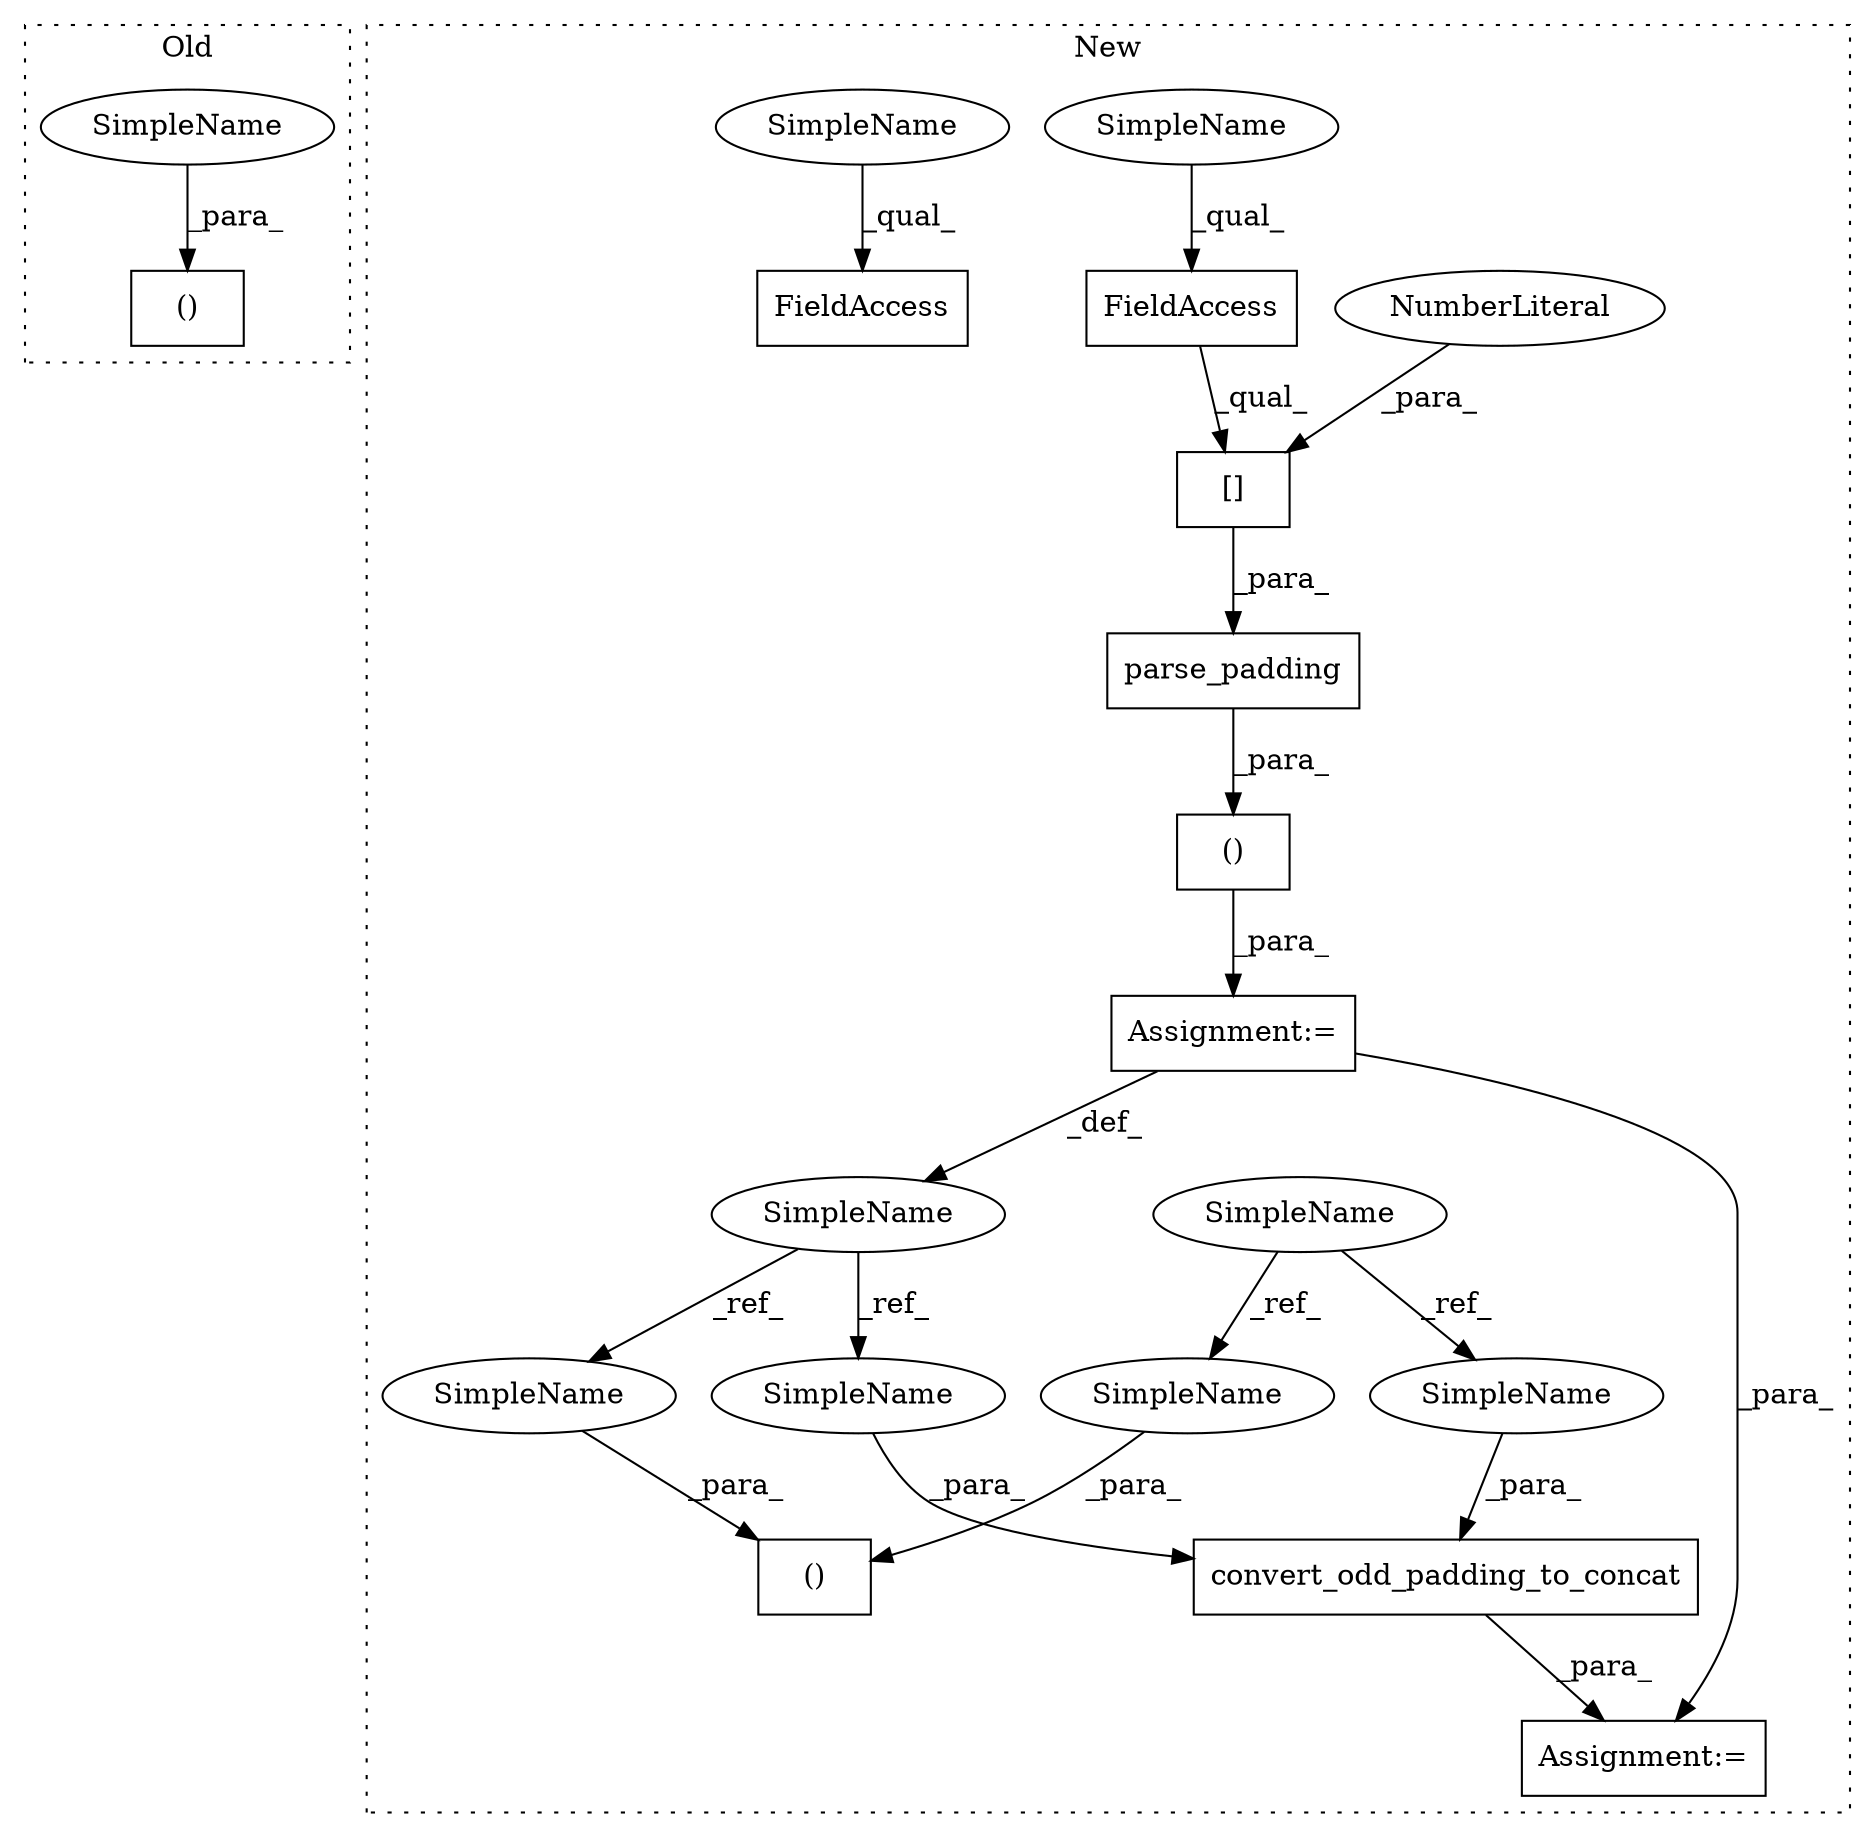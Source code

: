 digraph G {
subgraph cluster0 {
1 [label="()" a="106" s="1687" l="21" shape="box"];
20 [label="SimpleName" a="42" s="1687" l="1" shape="ellipse"];
label = "Old";
style="dotted";
}
subgraph cluster1 {
2 [label="convert_odd_padding_to_concat" a="32" s="1875,1915" l="30,1" shape="box"];
3 [label="()" a="106" s="1688" l="151" shape="box"];
4 [label="parse_padding" a="32" s="1688,1756" l="14,1" shape="box"];
5 [label="()" a="106" s="1851" l="22" shape="box"];
6 [label="[]" a="2" s="1715,1733" l="17,1" shape="box"];
7 [label="NumberLiteral" a="34" s="1732" l="1" shape="ellipse"];
8 [label="SimpleName" a="42" s="1457" l="1" shape="ellipse"];
9 [label="SimpleName" a="42" s="1674" l="8" shape="ellipse"];
10 [label="Assignment:=" a="7" s="1873" l="2" shape="box"];
11 [label="Assignment:=" a="7" s="1682" l="6" shape="box"];
12 [label="FieldAccess" a="22" s="1715" l="16" shape="box"];
13 [label="FieldAccess" a="22" s="1817" l="18" shape="box"];
14 [label="SimpleName" a="42" s="1865" l="8" shape="ellipse"];
15 [label="SimpleName" a="42" s="1907" l="8" shape="ellipse"];
16 [label="SimpleName" a="42" s="1715" l="4" shape="ellipse"];
17 [label="SimpleName" a="42" s="1817" l="4" shape="ellipse"];
18 [label="SimpleName" a="42" s="1905" l="1" shape="ellipse"];
19 [label="SimpleName" a="42" s="1851" l="1" shape="ellipse"];
label = "New";
style="dotted";
}
2 -> 10 [label="_para_"];
3 -> 11 [label="_para_"];
4 -> 3 [label="_para_"];
6 -> 4 [label="_para_"];
7 -> 6 [label="_para_"];
8 -> 19 [label="_ref_"];
8 -> 18 [label="_ref_"];
9 -> 14 [label="_ref_"];
9 -> 15 [label="_ref_"];
11 -> 9 [label="_def_"];
11 -> 10 [label="_para_"];
12 -> 6 [label="_qual_"];
14 -> 5 [label="_para_"];
15 -> 2 [label="_para_"];
16 -> 12 [label="_qual_"];
17 -> 13 [label="_qual_"];
18 -> 2 [label="_para_"];
19 -> 5 [label="_para_"];
20 -> 1 [label="_para_"];
}